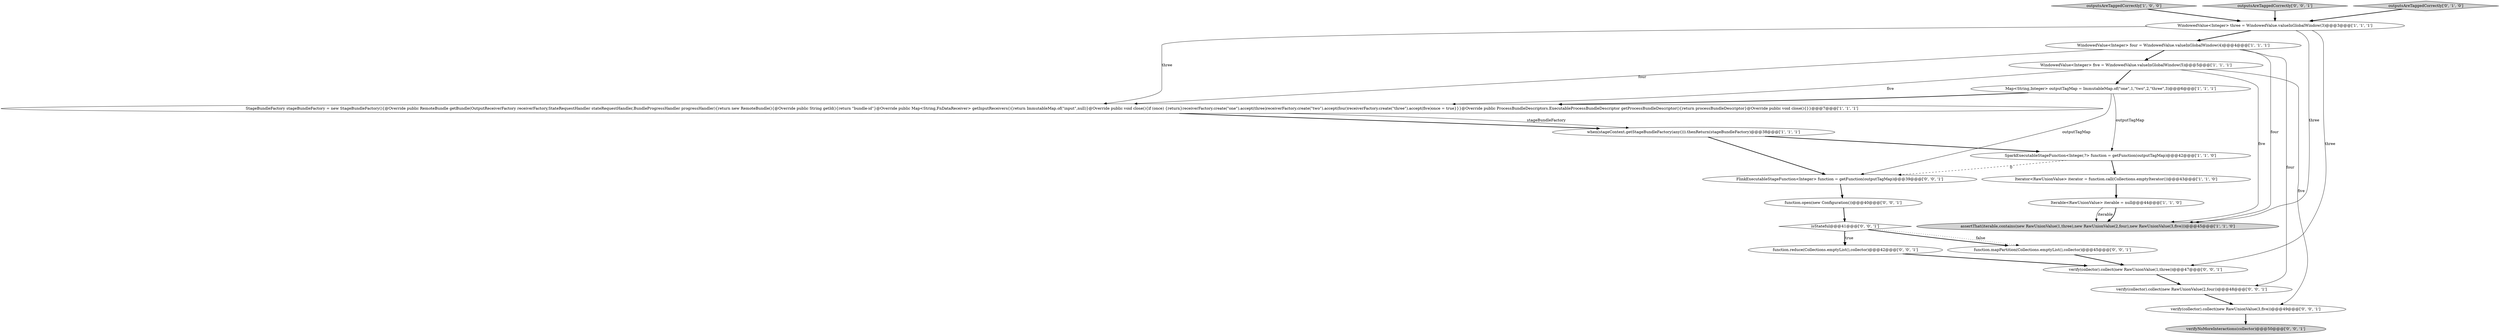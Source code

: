 digraph {
13 [style = filled, label = "verify(collector).collect(new RawUnionValue(1,three))@@@47@@@['0', '0', '1']", fillcolor = white, shape = ellipse image = "AAA0AAABBB3BBB"];
21 [style = filled, label = "function.reduce(Collections.emptyList(),collector)@@@42@@@['0', '0', '1']", fillcolor = white, shape = ellipse image = "AAA0AAABBB3BBB"];
3 [style = filled, label = "StageBundleFactory stageBundleFactory = new StageBundleFactory(){@Override public RemoteBundle getBundle(OutputReceiverFactory receiverFactory,StateRequestHandler stateRequestHandler,BundleProgressHandler progressHandler){return new RemoteBundle(){@Override public String getId(){return \"bundle-id\"}@Override public Map<String,FnDataReceiver> getInputReceivers(){return ImmutableMap.of(\"input\",null)}@Override public void close(){if (once) {return}receiverFactory.create(\"one\").accept(three)receiverFactory.create(\"two\").accept(four)receiverFactory.create(\"three\").accept(five)once = true}}}@Override public ProcessBundleDescriptors.ExecutableProcessBundleDescriptor getProcessBundleDescriptor(){return processBundleDescriptor}@Override public void close(){}}@@@7@@@['1', '1', '1']", fillcolor = white, shape = ellipse image = "AAA0AAABBB1BBB"];
1 [style = filled, label = "WindowedValue<Integer> three = WindowedValue.valueInGlobalWindow(3)@@@3@@@['1', '1', '1']", fillcolor = white, shape = ellipse image = "AAA0AAABBB1BBB"];
14 [style = filled, label = "verify(collector).collect(new RawUnionValue(3,five))@@@49@@@['0', '0', '1']", fillcolor = white, shape = ellipse image = "AAA0AAABBB3BBB"];
0 [style = filled, label = "WindowedValue<Integer> four = WindowedValue.valueInGlobalWindow(4)@@@4@@@['1', '1', '1']", fillcolor = white, shape = ellipse image = "AAA0AAABBB1BBB"];
12 [style = filled, label = "isStateful@@@41@@@['0', '0', '1']", fillcolor = white, shape = diamond image = "AAA0AAABBB3BBB"];
9 [style = filled, label = "SparkExecutableStageFunction<Integer,?> function = getFunction(outputTagMap)@@@42@@@['1', '1', '0']", fillcolor = white, shape = ellipse image = "AAA0AAABBB1BBB"];
10 [style = filled, label = "outputsAreTaggedCorrectly['1', '0', '0']", fillcolor = lightgray, shape = diamond image = "AAA0AAABBB1BBB"];
2 [style = filled, label = "WindowedValue<Integer> five = WindowedValue.valueInGlobalWindow(5)@@@5@@@['1', '1', '1']", fillcolor = white, shape = ellipse image = "AAA0AAABBB1BBB"];
17 [style = filled, label = "verifyNoMoreInteractions(collector)@@@50@@@['0', '0', '1']", fillcolor = lightgray, shape = ellipse image = "AAA0AAABBB3BBB"];
15 [style = filled, label = "FlinkExecutableStageFunction<Integer> function = getFunction(outputTagMap)@@@39@@@['0', '0', '1']", fillcolor = white, shape = ellipse image = "AAA0AAABBB3BBB"];
20 [style = filled, label = "outputsAreTaggedCorrectly['0', '0', '1']", fillcolor = lightgray, shape = diamond image = "AAA0AAABBB3BBB"];
8 [style = filled, label = "when(stageContext.getStageBundleFactory(any())).thenReturn(stageBundleFactory)@@@38@@@['1', '1', '1']", fillcolor = white, shape = ellipse image = "AAA0AAABBB1BBB"];
19 [style = filled, label = "verify(collector).collect(new RawUnionValue(2,four))@@@48@@@['0', '0', '1']", fillcolor = white, shape = ellipse image = "AAA0AAABBB3BBB"];
4 [style = filled, label = "Iterator<RawUnionValue> iterator = function.call(Collections.emptyIterator())@@@43@@@['1', '1', '0']", fillcolor = white, shape = ellipse image = "AAA0AAABBB1BBB"];
18 [style = filled, label = "function.open(new Configuration())@@@40@@@['0', '0', '1']", fillcolor = white, shape = ellipse image = "AAA0AAABBB3BBB"];
16 [style = filled, label = "function.mapPartition(Collections.emptyList(),collector)@@@45@@@['0', '0', '1']", fillcolor = white, shape = ellipse image = "AAA0AAABBB3BBB"];
11 [style = filled, label = "outputsAreTaggedCorrectly['0', '1', '0']", fillcolor = lightgray, shape = diamond image = "AAA0AAABBB2BBB"];
6 [style = filled, label = "Iterable<RawUnionValue> iterable = null@@@44@@@['1', '1', '0']", fillcolor = white, shape = ellipse image = "AAA0AAABBB1BBB"];
7 [style = filled, label = "assertThat(iterable,contains(new RawUnionValue(1,three),new RawUnionValue(2,four),new RawUnionValue(3,five)))@@@45@@@['1', '1', '0']", fillcolor = lightgray, shape = ellipse image = "AAA0AAABBB1BBB"];
5 [style = filled, label = "Map<String,Integer> outputTagMap = ImmutableMap.of(\"one\",1,\"two\",2,\"three\",3)@@@6@@@['1', '1', '1']", fillcolor = white, shape = ellipse image = "AAA0AAABBB1BBB"];
5->3 [style = bold, label=""];
16->13 [style = bold, label=""];
2->5 [style = bold, label=""];
8->15 [style = bold, label=""];
0->3 [style = solid, label="four"];
4->6 [style = bold, label=""];
11->1 [style = bold, label=""];
12->21 [style = bold, label=""];
2->14 [style = solid, label="five"];
2->7 [style = solid, label="five"];
9->4 [style = bold, label=""];
3->8 [style = solid, label="stageBundleFactory"];
0->2 [style = bold, label=""];
6->7 [style = solid, label="iterable"];
18->12 [style = bold, label=""];
14->17 [style = bold, label=""];
12->16 [style = bold, label=""];
1->0 [style = bold, label=""];
0->19 [style = solid, label="four"];
20->1 [style = bold, label=""];
2->3 [style = solid, label="five"];
1->3 [style = solid, label="three"];
15->18 [style = bold, label=""];
12->21 [style = dotted, label="true"];
5->15 [style = solid, label="outputTagMap"];
12->16 [style = dotted, label="false"];
13->19 [style = bold, label=""];
0->7 [style = solid, label="four"];
19->14 [style = bold, label=""];
1->7 [style = solid, label="three"];
9->15 [style = dashed, label="0"];
5->9 [style = solid, label="outputTagMap"];
3->8 [style = bold, label=""];
8->9 [style = bold, label=""];
6->7 [style = bold, label=""];
10->1 [style = bold, label=""];
1->13 [style = solid, label="three"];
21->13 [style = bold, label=""];
}
